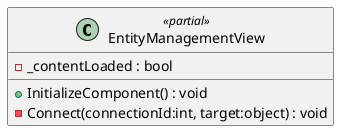 @startuml
class EntityManagementView <<partial>> {
    - _contentLoaded : bool
    + InitializeComponent() : void
    - Connect(connectionId:int, target:object) : void
}
@enduml
